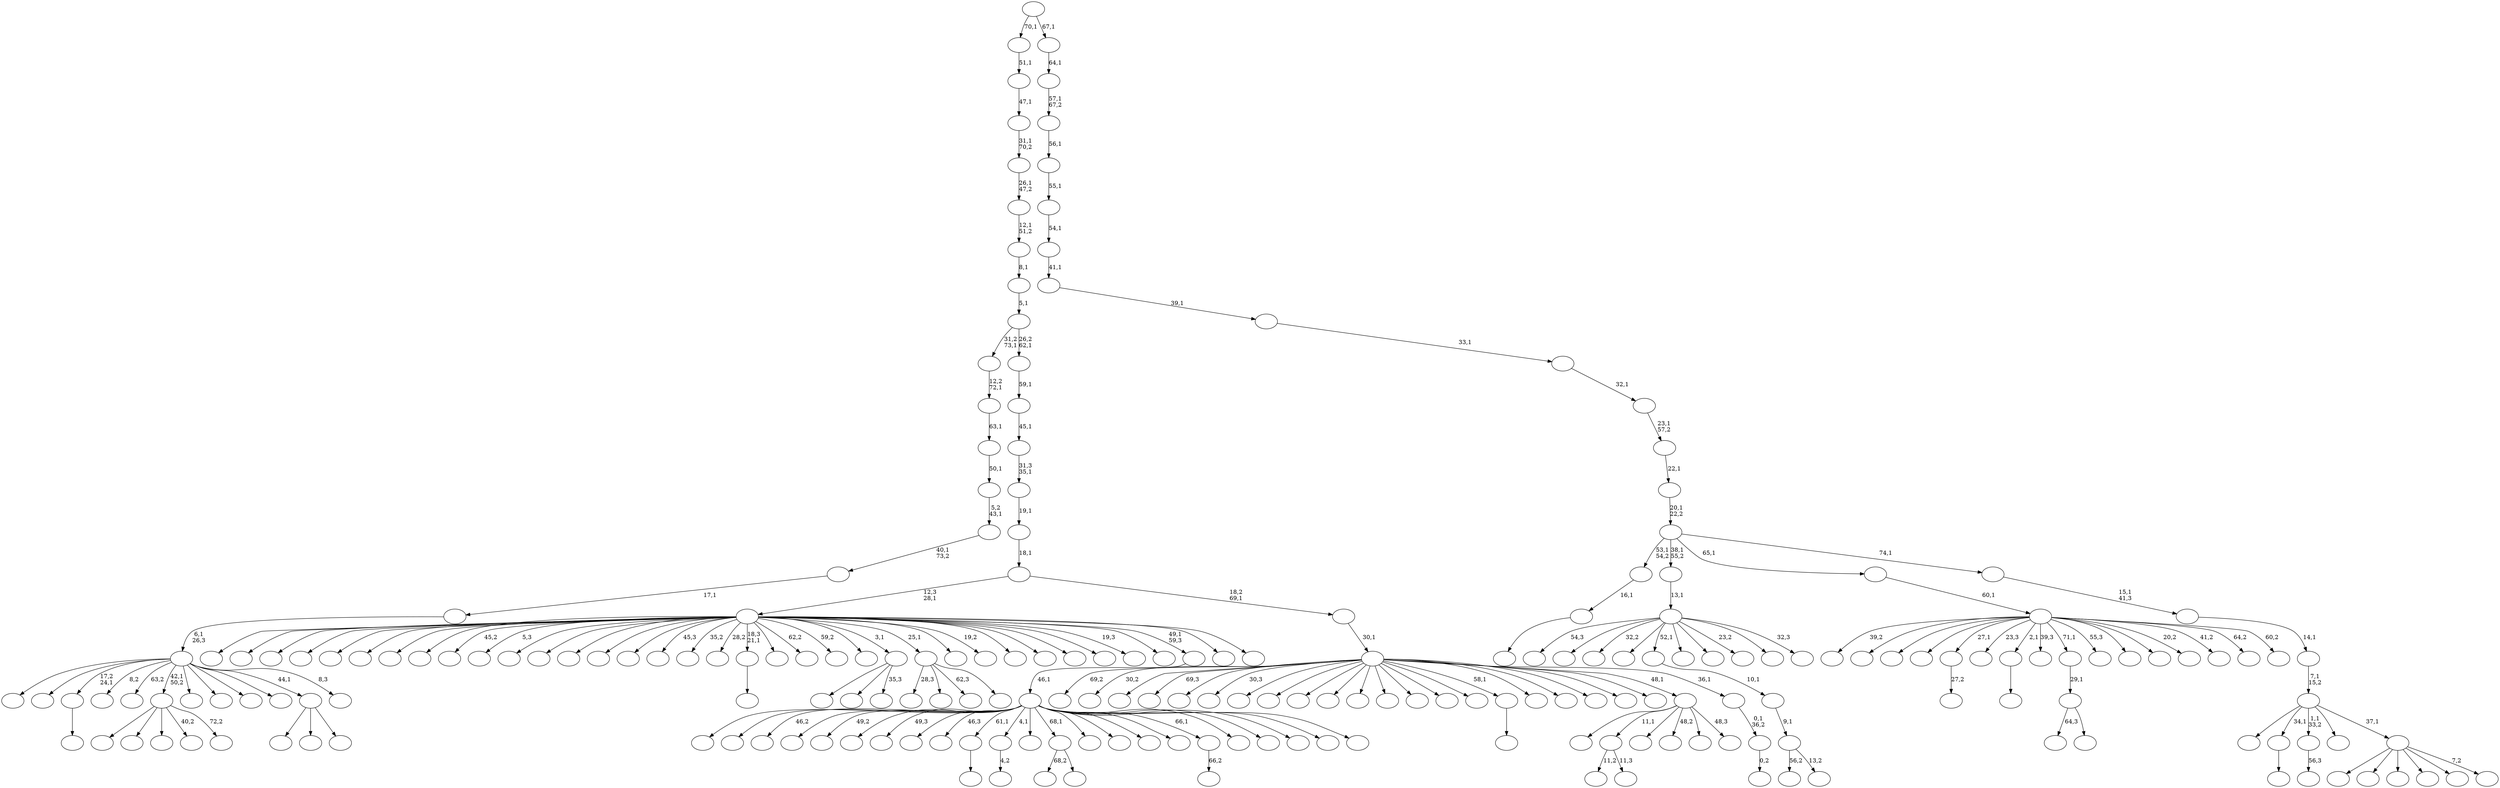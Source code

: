 digraph T {
	225 [label=""]
	224 [label=""]
	223 [label=""]
	222 [label=""]
	221 [label=""]
	220 [label=""]
	219 [label=""]
	218 [label=""]
	217 [label=""]
	216 [label=""]
	215 [label=""]
	214 [label=""]
	213 [label=""]
	212 [label=""]
	211 [label=""]
	210 [label=""]
	209 [label=""]
	208 [label=""]
	207 [label=""]
	206 [label=""]
	205 [label=""]
	204 [label=""]
	203 [label=""]
	202 [label=""]
	201 [label=""]
	200 [label=""]
	199 [label=""]
	198 [label=""]
	197 [label=""]
	196 [label=""]
	195 [label=""]
	194 [label=""]
	193 [label=""]
	192 [label=""]
	191 [label=""]
	190 [label=""]
	189 [label=""]
	188 [label=""]
	187 [label=""]
	186 [label=""]
	185 [label=""]
	184 [label=""]
	183 [label=""]
	182 [label=""]
	181 [label=""]
	180 [label=""]
	179 [label=""]
	178 [label=""]
	177 [label=""]
	176 [label=""]
	175 [label=""]
	174 [label=""]
	173 [label=""]
	172 [label=""]
	171 [label=""]
	170 [label=""]
	169 [label=""]
	168 [label=""]
	167 [label=""]
	166 [label=""]
	165 [label=""]
	164 [label=""]
	163 [label=""]
	162 [label=""]
	161 [label=""]
	160 [label=""]
	159 [label=""]
	158 [label=""]
	157 [label=""]
	156 [label=""]
	155 [label=""]
	154 [label=""]
	153 [label=""]
	152 [label=""]
	151 [label=""]
	150 [label=""]
	149 [label=""]
	148 [label=""]
	147 [label=""]
	146 [label=""]
	145 [label=""]
	144 [label=""]
	143 [label=""]
	142 [label=""]
	141 [label=""]
	140 [label=""]
	139 [label=""]
	138 [label=""]
	137 [label=""]
	136 [label=""]
	135 [label=""]
	134 [label=""]
	133 [label=""]
	132 [label=""]
	131 [label=""]
	130 [label=""]
	129 [label=""]
	128 [label=""]
	127 [label=""]
	126 [label=""]
	125 [label=""]
	124 [label=""]
	123 [label=""]
	122 [label=""]
	121 [label=""]
	120 [label=""]
	119 [label=""]
	118 [label=""]
	117 [label=""]
	116 [label=""]
	115 [label=""]
	114 [label=""]
	113 [label=""]
	112 [label=""]
	111 [label=""]
	110 [label=""]
	109 [label=""]
	108 [label=""]
	107 [label=""]
	106 [label=""]
	105 [label=""]
	104 [label=""]
	103 [label=""]
	102 [label=""]
	101 [label=""]
	100 [label=""]
	99 [label=""]
	98 [label=""]
	97 [label=""]
	96 [label=""]
	95 [label=""]
	94 [label=""]
	93 [label=""]
	92 [label=""]
	91 [label=""]
	90 [label=""]
	89 [label=""]
	88 [label=""]
	87 [label=""]
	86 [label=""]
	85 [label=""]
	84 [label=""]
	83 [label=""]
	82 [label=""]
	81 [label=""]
	80 [label=""]
	79 [label=""]
	78 [label=""]
	77 [label=""]
	76 [label=""]
	75 [label=""]
	74 [label=""]
	73 [label=""]
	72 [label=""]
	71 [label=""]
	70 [label=""]
	69 [label=""]
	68 [label=""]
	67 [label=""]
	66 [label=""]
	65 [label=""]
	64 [label=""]
	63 [label=""]
	62 [label=""]
	61 [label=""]
	60 [label=""]
	59 [label=""]
	58 [label=""]
	57 [label=""]
	56 [label=""]
	55 [label=""]
	54 [label=""]
	53 [label=""]
	52 [label=""]
	51 [label=""]
	50 [label=""]
	49 [label=""]
	48 [label=""]
	47 [label=""]
	46 [label=""]
	45 [label=""]
	44 [label=""]
	43 [label=""]
	42 [label=""]
	41 [label=""]
	40 [label=""]
	39 [label=""]
	38 [label=""]
	37 [label=""]
	36 [label=""]
	35 [label=""]
	34 [label=""]
	33 [label=""]
	32 [label=""]
	31 [label=""]
	30 [label=""]
	29 [label=""]
	28 [label=""]
	27 [label=""]
	26 [label=""]
	25 [label=""]
	24 [label=""]
	23 [label=""]
	22 [label=""]
	21 [label=""]
	20 [label=""]
	19 [label=""]
	18 [label=""]
	17 [label=""]
	16 [label=""]
	15 [label=""]
	14 [label=""]
	13 [label=""]
	12 [label=""]
	11 [label=""]
	10 [label=""]
	9 [label=""]
	8 [label=""]
	7 [label=""]
	6 [label=""]
	5 [label=""]
	4 [label=""]
	3 [label=""]
	2 [label=""]
	1 [label=""]
	0 [label=""]
	211 -> 212 [label=""]
	210 -> 211 [label="16,1"]
	181 -> 182 [label="27,2"]
	179 -> 180 [label=""]
	175 -> 176 [label=""]
	166 -> 167 [label=""]
	162 -> 163 [label="4,2"]
	160 -> 161 [label="56,3"]
	155 -> 156 [label=""]
	148 -> 222 [label=""]
	148 -> 205 [label=""]
	148 -> 202 [label=""]
	148 -> 165 [label="40,2"]
	148 -> 149 [label="72,2"]
	144 -> 174 [label="68,2"]
	144 -> 145 [label=""]
	139 -> 215 [label="56,2"]
	139 -> 140 [label="13,2"]
	138 -> 139 [label="9,1"]
	137 -> 138 [label="10,1"]
	129 -> 199 [label="64,3"]
	129 -> 130 [label=""]
	128 -> 129 [label="29,1"]
	113 -> 114 [label=""]
	108 -> 186 [label="11,2"]
	108 -> 109 [label="11,3"]
	106 -> 107 [label=""]
	99 -> 100 [label="66,2"]
	85 -> 152 [label=""]
	85 -> 127 [label=""]
	85 -> 86 [label="35,3"]
	83 -> 197 [label="28,3"]
	83 -> 183 [label=""]
	83 -> 134 [label="62,3"]
	83 -> 84 [label=""]
	66 -> 119 [label=""]
	66 -> 81 [label=""]
	66 -> 67 [label=""]
	64 -> 224 [label="54,3"]
	64 -> 220 [label=""]
	64 -> 159 [label="32,2"]
	64 -> 146 [label=""]
	64 -> 137 [label="52,1"]
	64 -> 136 [label=""]
	64 -> 126 [label=""]
	64 -> 94 [label="23,2"]
	64 -> 87 [label=""]
	64 -> 65 [label="32,3"]
	63 -> 64 [label="13,1"]
	58 -> 221 [label="39,2"]
	58 -> 218 [label=""]
	58 -> 214 [label=""]
	58 -> 209 [label=""]
	58 -> 181 [label="27,1"]
	58 -> 170 [label="23,3"]
	58 -> 155 [label="2,1"]
	58 -> 154 [label="39,3"]
	58 -> 128 [label="71,1"]
	58 -> 112 [label="55,3"]
	58 -> 104 [label=""]
	58 -> 102 [label=""]
	58 -> 96 [label="20,2"]
	58 -> 93 [label="41,2"]
	58 -> 89 [label="64,2"]
	58 -> 59 [label="60,2"]
	57 -> 58 [label="60,1"]
	55 -> 204 [label=""]
	55 -> 108 [label="11,1"]
	55 -> 95 [label=""]
	55 -> 80 [label="48,2"]
	55 -> 60 [label=""]
	55 -> 56 [label="48,3"]
	52 -> 195 [label=""]
	52 -> 194 [label=""]
	52 -> 193 [label="46,2"]
	52 -> 191 [label=""]
	52 -> 189 [label="49,2"]
	52 -> 188 [label=""]
	52 -> 187 [label="49,3"]
	52 -> 184 [label=""]
	52 -> 172 [label="46,3"]
	52 -> 166 [label="61,1"]
	52 -> 162 [label="4,1"]
	52 -> 150 [label=""]
	52 -> 144 [label="68,1"]
	52 -> 133 [label=""]
	52 -> 124 [label=""]
	52 -> 123 [label=""]
	52 -> 105 [label=""]
	52 -> 99 [label="66,1"]
	52 -> 98 [label=""]
	52 -> 90 [label=""]
	52 -> 69 [label=""]
	52 -> 61 [label=""]
	52 -> 53 [label=""]
	51 -> 52 [label="46,1"]
	49 -> 223 [label=""]
	49 -> 190 [label=""]
	49 -> 175 [label="17,2\n24,1"]
	49 -> 168 [label="8,2"]
	49 -> 157 [label="63,2"]
	49 -> 148 [label="42,1\n50,2"]
	49 -> 142 [label=""]
	49 -> 122 [label=""]
	49 -> 110 [label=""]
	49 -> 75 [label=""]
	49 -> 66 [label="44,1"]
	49 -> 50 [label="8,3"]
	48 -> 49 [label="6,1\n26,3"]
	47 -> 48 [label="17,1"]
	46 -> 47 [label="40,1\n73,2"]
	45 -> 46 [label="5,2\n43,1"]
	44 -> 45 [label="50,1"]
	43 -> 44 [label="63,1"]
	42 -> 43 [label="12,2\n72,1"]
	39 -> 225 [label=""]
	39 -> 219 [label=""]
	39 -> 208 [label=""]
	39 -> 206 [label=""]
	39 -> 201 [label=""]
	39 -> 200 [label=""]
	39 -> 198 [label=""]
	39 -> 185 [label=""]
	39 -> 178 [label="45,2"]
	39 -> 169 [label="5,3"]
	39 -> 164 [label=""]
	39 -> 153 [label=""]
	39 -> 151 [label=""]
	39 -> 132 [label=""]
	39 -> 131 [label=""]
	39 -> 120 [label="45,3"]
	39 -> 117 [label="35,2"]
	39 -> 116 [label="28,2"]
	39 -> 113 [label="18,3\n21,1"]
	39 -> 111 [label=""]
	39 -> 103 [label="62,2"]
	39 -> 92 [label="59,2"]
	39 -> 91 [label=""]
	39 -> 85 [label="3,1"]
	39 -> 83 [label="25,1"]
	39 -> 82 [label=""]
	39 -> 79 [label="19,2"]
	39 -> 77 [label=""]
	39 -> 74 [label=""]
	39 -> 73 [label=""]
	39 -> 70 [label=""]
	39 -> 62 [label="19,3"]
	39 -> 54 [label=""]
	39 -> 51 [label="49,1\n59,3"]
	39 -> 41 [label=""]
	39 -> 40 [label=""]
	37 -> 38 [label="0,2"]
	36 -> 37 [label="0,1\n36,2"]
	35 -> 216 [label="69,2"]
	35 -> 207 [label="30,2"]
	35 -> 203 [label=""]
	35 -> 196 [label="69,3"]
	35 -> 192 [label=""]
	35 -> 177 [label="30,3"]
	35 -> 173 [label=""]
	35 -> 171 [label=""]
	35 -> 158 [label=""]
	35 -> 147 [label=""]
	35 -> 143 [label=""]
	35 -> 141 [label=""]
	35 -> 135 [label=""]
	35 -> 125 [label=""]
	35 -> 121 [label=""]
	35 -> 106 [label="58,1"]
	35 -> 97 [label=""]
	35 -> 88 [label=""]
	35 -> 78 [label=""]
	35 -> 76 [label=""]
	35 -> 68 [label=""]
	35 -> 55 [label="48,1"]
	35 -> 36 [label="36,1"]
	34 -> 35 [label="30,1"]
	33 -> 39 [label="12,3\n28,1"]
	33 -> 34 [label="18,2\n69,1"]
	32 -> 33 [label="18,1"]
	31 -> 32 [label="19,1"]
	30 -> 31 [label="31,3\n35,1"]
	29 -> 30 [label="45,1"]
	28 -> 29 [label="59,1"]
	27 -> 42 [label="31,2\n73,1"]
	27 -> 28 [label="26,2\n62,1"]
	26 -> 27 [label="5,1"]
	25 -> 26 [label="8,1"]
	24 -> 25 [label="12,1\n51,2"]
	23 -> 24 [label="26,1\n47,2"]
	22 -> 23 [label="31,1\n70,2"]
	21 -> 22 [label="47,1"]
	20 -> 21 [label="51,1"]
	18 -> 213 [label=""]
	18 -> 118 [label=""]
	18 -> 115 [label=""]
	18 -> 101 [label=""]
	18 -> 71 [label=""]
	18 -> 19 [label="7,2"]
	17 -> 217 [label=""]
	17 -> 179 [label="34,1"]
	17 -> 160 [label="1,1\n33,2"]
	17 -> 72 [label=""]
	17 -> 18 [label="37,1"]
	16 -> 17 [label="7,1\n15,2"]
	15 -> 16 [label="14,1"]
	14 -> 15 [label="15,1\n41,3"]
	13 -> 210 [label="53,1\n54,2"]
	13 -> 63 [label="38,1\n55,2"]
	13 -> 57 [label="65,1"]
	13 -> 14 [label="74,1"]
	12 -> 13 [label="20,1\n22,2"]
	11 -> 12 [label="22,1"]
	10 -> 11 [label="23,1\n57,2"]
	9 -> 10 [label="32,1"]
	8 -> 9 [label="33,1"]
	7 -> 8 [label="39,1"]
	6 -> 7 [label="41,1"]
	5 -> 6 [label="54,1"]
	4 -> 5 [label="55,1"]
	3 -> 4 [label="56,1"]
	2 -> 3 [label="57,1\n67,2"]
	1 -> 2 [label="64,1"]
	0 -> 20 [label="70,1"]
	0 -> 1 [label="67,1"]
}
